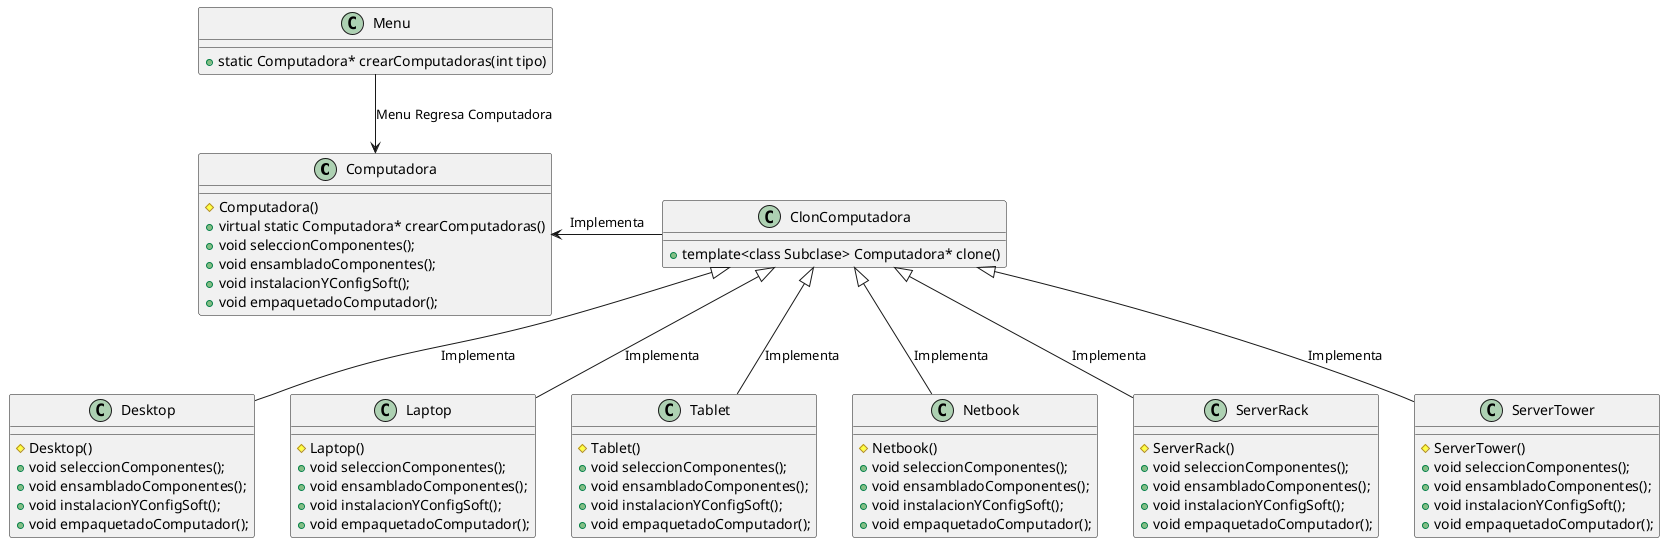 @startuml
  class Computadora{
    # Computadora()
    + virtual static Computadora* crearComputadoras()
    + void seleccionComponentes();
    + void ensambladoComponentes();
    + void instalacionYConfigSoft();
    + void empaquetadoComputador();
  }
  class ClonComputadora{
   + template<class Subclase> Computadora* clone()
   }

  class Desktop{
  #Desktop()
  + void seleccionComponentes();
  + void ensambladoComponentes();
  + void instalacionYConfigSoft();
  + void empaquetadoComputador();
  }

  class Laptop{
  # Laptop()
  + void seleccionComponentes();
  + void ensambladoComponentes();
  + void instalacionYConfigSoft();
  + void empaquetadoComputador();
  }

  class Tablet{
  # Tablet()
  + void seleccionComponentes();
  + void ensambladoComponentes();
  + void instalacionYConfigSoft();
  + void empaquetadoComputador();
  }

  class Netbook{
  # Netbook()
  + void seleccionComponentes();
  + void ensambladoComponentes();
  + void instalacionYConfigSoft();
  + void empaquetadoComputador();
  }

  class ServerRack{
  # ServerRack()
  + void seleccionComponentes();
  + void ensambladoComponentes();
  + void instalacionYConfigSoft();
  + void empaquetadoComputador();
  }

  class ServerTower{
  # ServerTower()
  + void seleccionComponentes();
  + void ensambladoComponentes();
  + void instalacionYConfigSoft();
  + void empaquetadoComputador();
  }

  class Menu{
  +static Computadora* crearComputadoras(int tipo)
  }

  Menu --> Computadora :  Menu Regresa Computadora
  Computadora <-ClonComputadora : Implementa
  ClonComputadora <|-- Desktop : Implementa
  ClonComputadora <|-- Laptop : Implementa
  ClonComputadora <|-- Netbook : Implementa
  ClonComputadora <|-- Tablet : Implementa
  ClonComputadora <|-- ServerRack : Implementa
  ClonComputadora <|-- ServerTower : Implementa

@enduml
